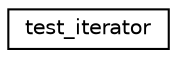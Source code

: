 digraph "Graphical Class Hierarchy"
{
  edge [fontname="Helvetica",fontsize="10",labelfontname="Helvetica",labelfontsize="10"];
  node [fontname="Helvetica",fontsize="10",shape=record];
  rankdir="LR";
  Node0 [label="test_iterator",height=0.2,width=0.4,color="black", fillcolor="white", style="filled",URL="$structtest__iterator.html"];
}
